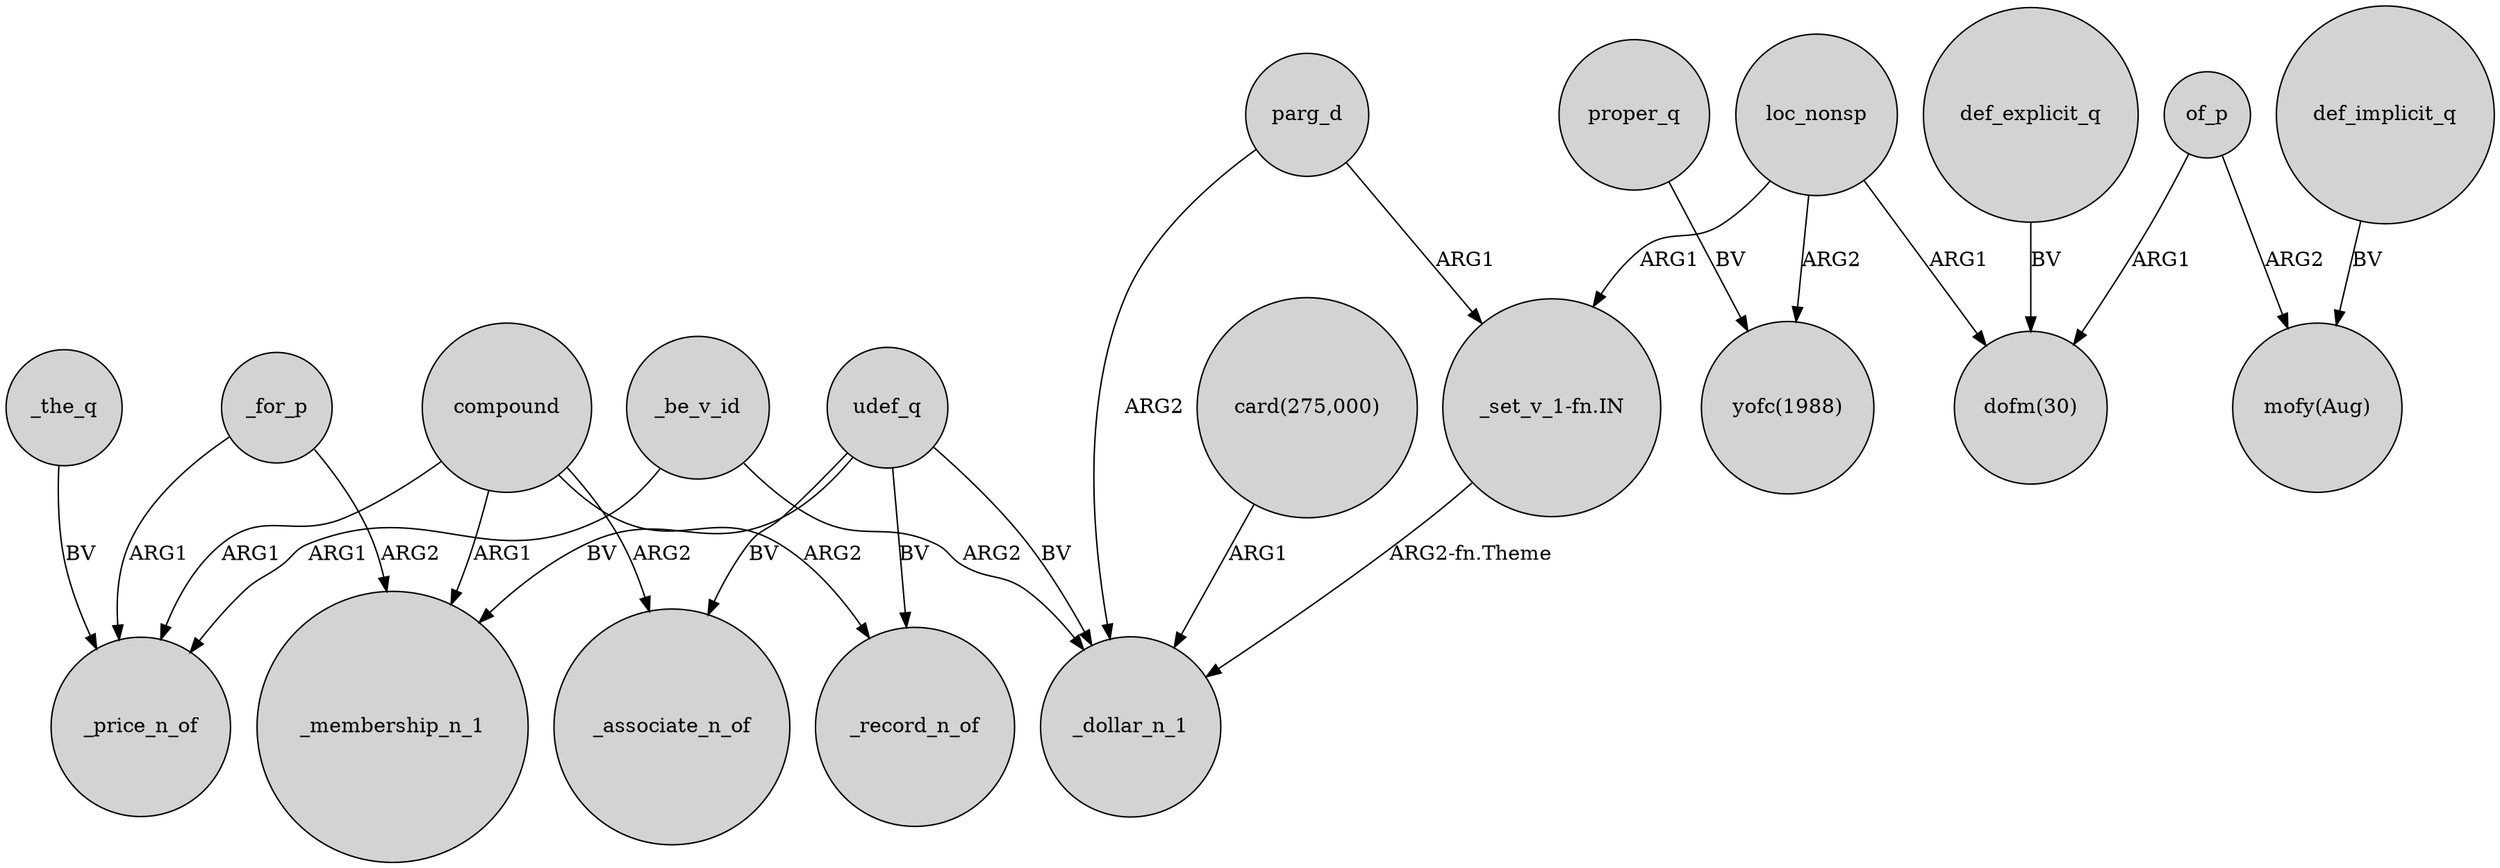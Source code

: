 digraph {
	node [shape=circle style=filled]
	udef_q -> _membership_n_1 [label=BV]
	"_set_v_1-fn.IN" -> _dollar_n_1 [label="ARG2-fn.Theme"]
	loc_nonsp -> "dofm(30)" [label=ARG1]
	_be_v_id -> _price_n_of [label=ARG1]
	udef_q -> _record_n_of [label=BV]
	loc_nonsp -> "_set_v_1-fn.IN" [label=ARG1]
	"card(275,000)" -> _dollar_n_1 [label=ARG1]
	_the_q -> _price_n_of [label=BV]
	_for_p -> _price_n_of [label=ARG1]
	udef_q -> _associate_n_of [label=BV]
	def_implicit_q -> "mofy(Aug)" [label=BV]
	compound -> _record_n_of [label=ARG2]
	def_explicit_q -> "dofm(30)" [label=BV]
	_be_v_id -> _dollar_n_1 [label=ARG2]
	_for_p -> _membership_n_1 [label=ARG2]
	proper_q -> "yofc(1988)" [label=BV]
	compound -> _membership_n_1 [label=ARG1]
	parg_d -> _dollar_n_1 [label=ARG2]
	of_p -> "mofy(Aug)" [label=ARG2]
	compound -> _price_n_of [label=ARG1]
	of_p -> "dofm(30)" [label=ARG1]
	compound -> _associate_n_of [label=ARG2]
	parg_d -> "_set_v_1-fn.IN" [label=ARG1]
	udef_q -> _dollar_n_1 [label=BV]
	loc_nonsp -> "yofc(1988)" [label=ARG2]
}
